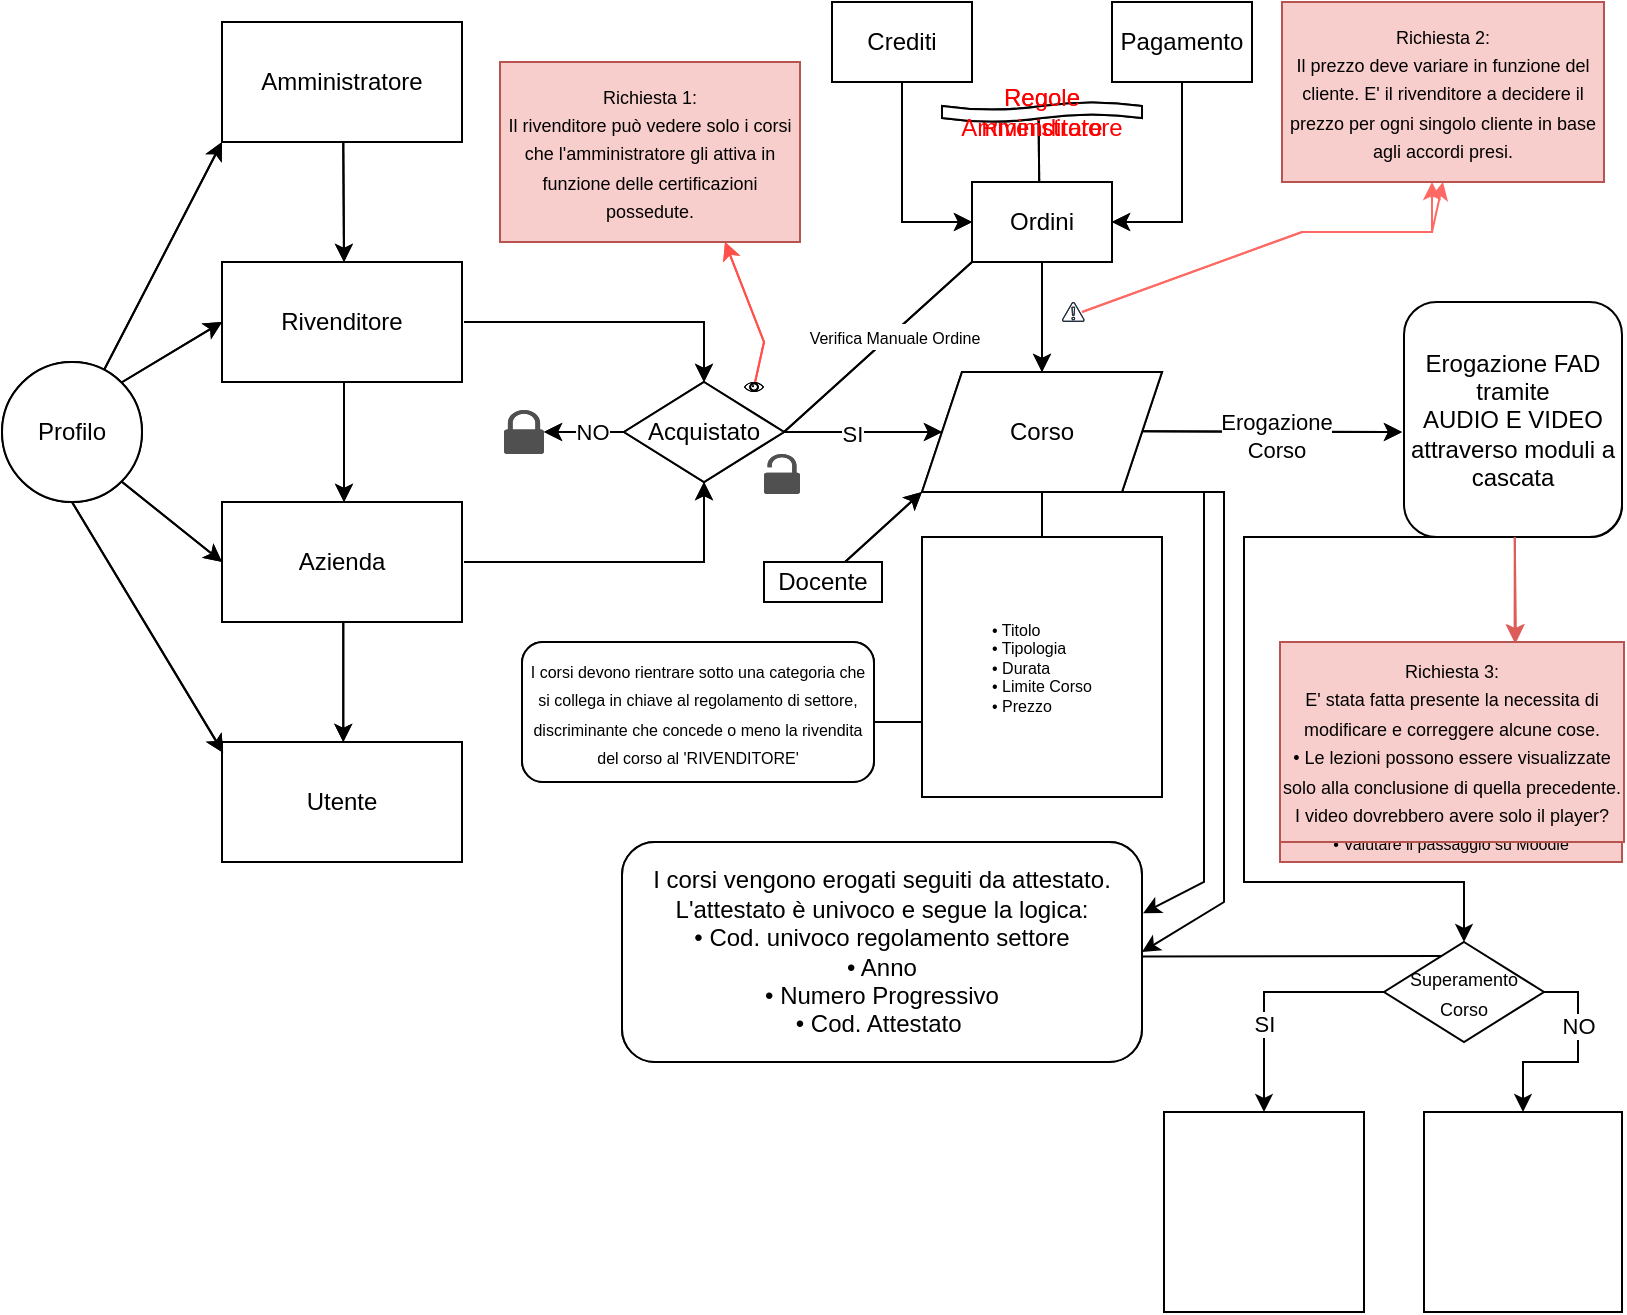 <mxfile version="22.0.8" type="github">
  <diagram name="Pagina-1" id="Ygy5yfQHm3s8WBBkOKHJ">
    <mxGraphModel dx="1434" dy="750" grid="1" gridSize="10" guides="1" tooltips="1" connect="1" arrows="1" fold="1" page="1" pageScale="1" pageWidth="827" pageHeight="1169" math="0" shadow="0">
      <root>
        <mxCell id="0" />
        <mxCell id="1" parent="0" />
        <mxCell id="aYw8s4LGPYsY6GY9-wbT-1" value="Amministratore" style="rounded=0;whiteSpace=wrap;html=1;" parent="1" vertex="1">
          <mxGeometry x="119" y="40" width="120" height="60" as="geometry" />
        </mxCell>
        <mxCell id="aYw8s4LGPYsY6GY9-wbT-2" value="" style="endArrow=classic;html=1;rounded=0;" parent="1" edge="1">
          <mxGeometry width="50" height="50" relative="1" as="geometry">
            <mxPoint x="179.64" y="100" as="sourcePoint" />
            <mxPoint x="180" y="160" as="targetPoint" />
          </mxGeometry>
        </mxCell>
        <mxCell id="sm0uZwe1ntu3Nj2_a3fd-27" style="edgeStyle=none;rounded=0;orthogonalLoop=1;jettySize=auto;html=1;entryX=0.5;entryY=0;entryDx=0;entryDy=0;" parent="1" target="sm0uZwe1ntu3Nj2_a3fd-4" edge="1">
          <mxGeometry relative="1" as="geometry">
            <mxPoint x="380" y="220" as="targetPoint" />
            <mxPoint x="240" y="190.0" as="sourcePoint" />
            <Array as="points">
              <mxPoint x="360" y="190" />
            </Array>
          </mxGeometry>
        </mxCell>
        <mxCell id="aYw8s4LGPYsY6GY9-wbT-3" value="Rivenditore" style="rounded=0;whiteSpace=wrap;html=1;" parent="1" vertex="1">
          <mxGeometry x="119" y="160" width="120" height="60" as="geometry" />
        </mxCell>
        <mxCell id="aYw8s4LGPYsY6GY9-wbT-7" value="" style="endArrow=classic;html=1;rounded=0;exitX=0.5;exitY=1;exitDx=0;exitDy=0;" parent="1" edge="1">
          <mxGeometry width="50" height="50" relative="1" as="geometry">
            <mxPoint x="180" y="220.0" as="sourcePoint" />
            <mxPoint x="180" y="280" as="targetPoint" />
          </mxGeometry>
        </mxCell>
        <mxCell id="aYw8s4LGPYsY6GY9-wbT-8" value="Cliente" style="rounded=0;whiteSpace=wrap;html=1;" parent="1" vertex="1">
          <mxGeometry x="119" y="280" width="120" height="60" as="geometry" />
        </mxCell>
        <mxCell id="sm0uZwe1ntu3Nj2_a3fd-73" style="edgeStyle=none;rounded=0;orthogonalLoop=1;jettySize=auto;html=1;" parent="1" edge="1">
          <mxGeometry relative="1" as="geometry">
            <mxPoint x="709" y="245" as="targetPoint" />
            <mxPoint x="579.0" y="244.66" as="sourcePoint" />
          </mxGeometry>
        </mxCell>
        <mxCell id="sm0uZwe1ntu3Nj2_a3fd-74" value="Erogazione&lt;br&gt;Corso" style="edgeLabel;html=1;align=center;verticalAlign=middle;resizable=0;points=[];" parent="sm0uZwe1ntu3Nj2_a3fd-73" vertex="1" connectable="0">
          <mxGeometry x="0.027" y="-2" relative="1" as="geometry">
            <mxPoint as="offset" />
          </mxGeometry>
        </mxCell>
        <mxCell id="sm0uZwe1ntu3Nj2_a3fd-3" value="Corso" style="shape=parallelogram;perimeter=parallelogramPerimeter;whiteSpace=wrap;html=1;fixedSize=1;" parent="1" vertex="1">
          <mxGeometry x="469" y="215" width="120" height="60" as="geometry" />
        </mxCell>
        <mxCell id="sm0uZwe1ntu3Nj2_a3fd-25" style="edgeStyle=none;rounded=0;orthogonalLoop=1;jettySize=auto;html=1;exitX=1;exitY=0.5;exitDx=0;exitDy=0;entryX=0;entryY=0.5;entryDx=0;entryDy=0;" parent="1" source="sm0uZwe1ntu3Nj2_a3fd-4" target="sm0uZwe1ntu3Nj2_a3fd-3" edge="1">
          <mxGeometry relative="1" as="geometry">
            <mxPoint x="499" y="245" as="targetPoint" />
            <mxPoint x="439" y="245.0" as="sourcePoint" />
          </mxGeometry>
        </mxCell>
        <mxCell id="sm0uZwe1ntu3Nj2_a3fd-30" value="SI" style="edgeLabel;html=1;align=center;verticalAlign=middle;resizable=0;points=[];" parent="sm0uZwe1ntu3Nj2_a3fd-25" vertex="1" connectable="0">
          <mxGeometry x="-0.146" y="-1" relative="1" as="geometry">
            <mxPoint as="offset" />
          </mxGeometry>
        </mxCell>
        <mxCell id="sm0uZwe1ntu3Nj2_a3fd-29" value="" style="edgeStyle=none;rounded=0;orthogonalLoop=1;jettySize=auto;html=1;" parent="1" source="sm0uZwe1ntu3Nj2_a3fd-4" target="sm0uZwe1ntu3Nj2_a3fd-12" edge="1">
          <mxGeometry relative="1" as="geometry" />
        </mxCell>
        <mxCell id="sm0uZwe1ntu3Nj2_a3fd-34" value="NO" style="edgeLabel;html=1;align=center;verticalAlign=middle;resizable=0;points=[];" parent="sm0uZwe1ntu3Nj2_a3fd-29" vertex="1" connectable="0">
          <mxGeometry x="-0.211" relative="1" as="geometry">
            <mxPoint as="offset" />
          </mxGeometry>
        </mxCell>
        <mxCell id="sm0uZwe1ntu3Nj2_a3fd-4" value="Acquistato" style="rhombus;whiteSpace=wrap;html=1;" parent="1" vertex="1">
          <mxGeometry x="320" y="220" width="80" height="50" as="geometry" />
        </mxCell>
        <mxCell id="sm0uZwe1ntu3Nj2_a3fd-12" value="" style="sketch=0;pointerEvents=1;shadow=0;dashed=0;html=1;strokeColor=none;fillColor=#505050;labelPosition=center;verticalLabelPosition=bottom;verticalAlign=top;outlineConnect=0;align=center;shape=mxgraph.office.security.lock_protected;" parent="1" vertex="1">
          <mxGeometry x="260" y="234" width="20" height="22" as="geometry" />
        </mxCell>
        <mxCell id="sm0uZwe1ntu3Nj2_a3fd-13" value="" style="sketch=0;pointerEvents=1;shadow=0;dashed=0;html=1;strokeColor=none;fillColor=#505050;labelPosition=center;verticalLabelPosition=bottom;verticalAlign=top;outlineConnect=0;align=center;shape=mxgraph.office.security.lock_unprotected;" parent="1" vertex="1">
          <mxGeometry x="390" y="256" width="18" height="20" as="geometry" />
        </mxCell>
        <mxCell id="sm0uZwe1ntu3Nj2_a3fd-22" value="&lt;div style=&quot;text-align: left; font-size: 8px;&quot;&gt;&lt;span style=&quot;background-color: initial;&quot;&gt;&lt;font style=&quot;font-size: 8px;&quot;&gt;• Titolo&lt;/font&gt;&lt;/span&gt;&lt;/div&gt;&lt;div style=&quot;text-align: left; font-size: 8px;&quot;&gt;&lt;span style=&quot;background-color: initial;&quot;&gt;&lt;font style=&quot;font-size: 8px;&quot;&gt;• Tipologia *&lt;/font&gt;&lt;/span&gt;&lt;/div&gt;&lt;div style=&quot;text-align: left; font-size: 8px;&quot;&gt;&lt;span style=&quot;background-color: initial;&quot;&gt;&lt;font style=&quot;font-size: 8px;&quot;&gt;• Durata&lt;/font&gt;&lt;/span&gt;&lt;/div&gt;&lt;div style=&quot;text-align: left; font-size: 8px;&quot;&gt;&lt;span style=&quot;background-color: initial;&quot;&gt;&lt;font style=&quot;font-size: 8px;&quot;&gt;• Limite Corso&lt;/font&gt;&lt;/span&gt;&lt;/div&gt;&lt;div style=&quot;text-align: left; font-size: 8px;&quot;&gt;&lt;span style=&quot;background-color: initial;&quot;&gt;&lt;font style=&quot;font-size: 8px;&quot;&gt;• Prezzo&lt;/font&gt;&lt;/span&gt;&lt;/div&gt;" style="rounded=0;whiteSpace=wrap;html=1;labelPosition=center;verticalLabelPosition=middle;align=center;verticalAlign=middle;" parent="1" vertex="1">
          <mxGeometry x="469" y="297.5" width="120" height="130" as="geometry" />
        </mxCell>
        <mxCell id="sm0uZwe1ntu3Nj2_a3fd-28" style="edgeStyle=none;rounded=0;orthogonalLoop=1;jettySize=auto;html=1;entryX=0.5;entryY=1;entryDx=0;entryDy=0;" parent="1" target="sm0uZwe1ntu3Nj2_a3fd-4" edge="1">
          <mxGeometry relative="1" as="geometry">
            <mxPoint x="360" y="350" as="targetPoint" />
            <mxPoint x="240" y="310" as="sourcePoint" />
            <Array as="points">
              <mxPoint x="360" y="310" />
            </Array>
          </mxGeometry>
        </mxCell>
        <mxCell id="sm0uZwe1ntu3Nj2_a3fd-31" value="" style="endArrow=none;html=1;rounded=0;exitX=0.5;exitY=0;exitDx=0;exitDy=0;" parent="1" source="sm0uZwe1ntu3Nj2_a3fd-22" target="sm0uZwe1ntu3Nj2_a3fd-3" edge="1">
          <mxGeometry width="50" height="50" relative="1" as="geometry">
            <mxPoint x="514" y="275" as="sourcePoint" />
            <mxPoint x="564" y="225" as="targetPoint" />
          </mxGeometry>
        </mxCell>
        <mxCell id="sm0uZwe1ntu3Nj2_a3fd-32" value="Utente" style="rounded=0;whiteSpace=wrap;html=1;" parent="1" vertex="1">
          <mxGeometry x="119" y="400" width="120" height="60" as="geometry" />
        </mxCell>
        <mxCell id="sm0uZwe1ntu3Nj2_a3fd-33" value="" style="endArrow=classic;html=1;rounded=0;exitX=0.5;exitY=1;exitDx=0;exitDy=0;" parent="1" edge="1">
          <mxGeometry width="50" height="50" relative="1" as="geometry">
            <mxPoint x="179.64" y="340" as="sourcePoint" />
            <mxPoint x="179.64" y="400" as="targetPoint" />
          </mxGeometry>
        </mxCell>
        <mxCell id="sm0uZwe1ntu3Nj2_a3fd-43" style="edgeStyle=none;rounded=0;orthogonalLoop=1;jettySize=auto;html=1;" parent="1" source="sm0uZwe1ntu3Nj2_a3fd-35" target="sm0uZwe1ntu3Nj2_a3fd-3" edge="1">
          <mxGeometry relative="1" as="geometry" />
        </mxCell>
        <mxCell id="sm0uZwe1ntu3Nj2_a3fd-35" value="Ordini" style="rounded=0;whiteSpace=wrap;html=1;" parent="1" vertex="1">
          <mxGeometry x="494" y="120" width="70" height="40" as="geometry" />
        </mxCell>
        <mxCell id="sm0uZwe1ntu3Nj2_a3fd-42" style="edgeStyle=none;rounded=0;orthogonalLoop=1;jettySize=auto;html=1;entryX=1;entryY=0.5;entryDx=0;entryDy=0;" parent="1" source="sm0uZwe1ntu3Nj2_a3fd-36" target="sm0uZwe1ntu3Nj2_a3fd-35" edge="1">
          <mxGeometry relative="1" as="geometry">
            <mxPoint x="599" y="150" as="targetPoint" />
            <Array as="points">
              <mxPoint x="599" y="140" />
            </Array>
          </mxGeometry>
        </mxCell>
        <mxCell id="sm0uZwe1ntu3Nj2_a3fd-36" value="Pagamento" style="rounded=0;whiteSpace=wrap;html=1;" parent="1" vertex="1">
          <mxGeometry x="564" y="30" width="70" height="40" as="geometry" />
        </mxCell>
        <mxCell id="sm0uZwe1ntu3Nj2_a3fd-41" style="edgeStyle=none;rounded=0;orthogonalLoop=1;jettySize=auto;html=1;entryX=0;entryY=0.5;entryDx=0;entryDy=0;" parent="1" source="sm0uZwe1ntu3Nj2_a3fd-37" target="sm0uZwe1ntu3Nj2_a3fd-35" edge="1">
          <mxGeometry relative="1" as="geometry">
            <mxPoint x="459" y="150" as="targetPoint" />
            <Array as="points">
              <mxPoint x="459" y="140" />
            </Array>
          </mxGeometry>
        </mxCell>
        <mxCell id="sm0uZwe1ntu3Nj2_a3fd-37" value="Crediti" style="rounded=0;whiteSpace=wrap;html=1;" parent="1" vertex="1">
          <mxGeometry x="424" y="30" width="70" height="40" as="geometry" />
        </mxCell>
        <mxCell id="sm0uZwe1ntu3Nj2_a3fd-48" style="edgeStyle=none;rounded=0;orthogonalLoop=1;jettySize=auto;html=1;strokeColor=#FF504A;entryX=0.75;entryY=1;entryDx=0;entryDy=0;" parent="1" source="sm0uZwe1ntu3Nj2_a3fd-44" target="sm0uZwe1ntu3Nj2_a3fd-46" edge="1">
          <mxGeometry relative="1" as="geometry">
            <Array as="points">
              <mxPoint x="390" y="200" />
            </Array>
          </mxGeometry>
        </mxCell>
        <mxCell id="sm0uZwe1ntu3Nj2_a3fd-44" value="" style="shape=mxgraph.signs.healthcare.eye;html=1;pointerEvents=1;fillColor=#000000;strokeColor=none;verticalLabelPosition=bottom;verticalAlign=top;align=center;" parent="1" vertex="1">
          <mxGeometry x="380" y="220" width="10" height="5" as="geometry" />
        </mxCell>
        <mxCell id="sm0uZwe1ntu3Nj2_a3fd-46" value="&lt;font style=&quot;&quot;&gt;&lt;span style=&quot;font-size: 8px;&quot;&gt;Problematica:&lt;/span&gt;&lt;br&gt;&lt;font style=&quot;font-size: 8px;&quot;&gt;Il rivenditore può vedere solo i corsi che l&#39;amministratore gli attiva in funzione delle certificazioni possedute.&lt;br&gt;Inserire un filtro&lt;/font&gt;&lt;br&gt;&lt;/font&gt;" style="rounded=0;whiteSpace=wrap;html=1;labelBackgroundColor=none;fillColor=#f8cecc;strokeColor=#b85450;" parent="1" vertex="1">
          <mxGeometry x="258" y="60" width="150" height="90" as="geometry" />
        </mxCell>
        <mxCell id="sm0uZwe1ntu3Nj2_a3fd-51" value="" style="endArrow=none;html=1;rounded=0;exitX=1;exitY=0.5;exitDx=0;exitDy=0;entryX=0;entryY=1;entryDx=0;entryDy=0;" parent="1" source="sm0uZwe1ntu3Nj2_a3fd-4" target="sm0uZwe1ntu3Nj2_a3fd-35" edge="1">
          <mxGeometry width="50" height="50" relative="1" as="geometry">
            <mxPoint x="439.08" y="244.64" as="sourcePoint" />
            <mxPoint x="489" y="190" as="targetPoint" />
          </mxGeometry>
        </mxCell>
        <mxCell id="sm0uZwe1ntu3Nj2_a3fd-52" value="&lt;font style=&quot;font-size: 8px;&quot;&gt;Verifica Manuale Ordine&lt;/font&gt;" style="edgeLabel;html=1;align=center;verticalAlign=middle;resizable=0;points=[];" parent="sm0uZwe1ntu3Nj2_a3fd-51" vertex="1" connectable="0">
          <mxGeometry x="0.153" y="-1" relative="1" as="geometry">
            <mxPoint as="offset" />
          </mxGeometry>
        </mxCell>
        <mxCell id="sm0uZwe1ntu3Nj2_a3fd-54" style="edgeStyle=none;rounded=0;orthogonalLoop=1;jettySize=auto;html=1;entryX=0;entryY=1;entryDx=0;entryDy=0;" parent="1" source="sm0uZwe1ntu3Nj2_a3fd-53" target="aYw8s4LGPYsY6GY9-wbT-1" edge="1">
          <mxGeometry relative="1" as="geometry" />
        </mxCell>
        <mxCell id="sm0uZwe1ntu3Nj2_a3fd-55" style="edgeStyle=none;rounded=0;orthogonalLoop=1;jettySize=auto;html=1;exitX=1;exitY=0;exitDx=0;exitDy=0;entryX=0;entryY=0.5;entryDx=0;entryDy=0;" parent="1" source="sm0uZwe1ntu3Nj2_a3fd-53" target="aYw8s4LGPYsY6GY9-wbT-3" edge="1">
          <mxGeometry relative="1" as="geometry" />
        </mxCell>
        <mxCell id="sm0uZwe1ntu3Nj2_a3fd-56" style="edgeStyle=none;rounded=0;orthogonalLoop=1;jettySize=auto;html=1;exitX=1;exitY=1;exitDx=0;exitDy=0;entryX=0;entryY=0.5;entryDx=0;entryDy=0;" parent="1" source="sm0uZwe1ntu3Nj2_a3fd-53" target="aYw8s4LGPYsY6GY9-wbT-8" edge="1">
          <mxGeometry relative="1" as="geometry" />
        </mxCell>
        <mxCell id="sm0uZwe1ntu3Nj2_a3fd-53" value="Profilo" style="ellipse;whiteSpace=wrap;html=1;aspect=fixed;" parent="1" vertex="1">
          <mxGeometry x="9" y="210" width="70" height="70" as="geometry" />
        </mxCell>
        <mxCell id="sm0uZwe1ntu3Nj2_a3fd-57" style="edgeStyle=none;rounded=0;orthogonalLoop=1;jettySize=auto;html=1;exitX=0.5;exitY=1;exitDx=0;exitDy=0;entryX=0.005;entryY=0.09;entryDx=0;entryDy=0;entryPerimeter=0;" parent="1" source="sm0uZwe1ntu3Nj2_a3fd-53" target="sm0uZwe1ntu3Nj2_a3fd-32" edge="1">
          <mxGeometry relative="1" as="geometry" />
        </mxCell>
        <mxCell id="sm0uZwe1ntu3Nj2_a3fd-59" style="edgeStyle=none;rounded=0;orthogonalLoop=1;jettySize=auto;html=1;entryX=0;entryY=1;entryDx=0;entryDy=0;" parent="1" source="sm0uZwe1ntu3Nj2_a3fd-58" target="sm0uZwe1ntu3Nj2_a3fd-3" edge="1">
          <mxGeometry relative="1" as="geometry">
            <mxPoint x="479" y="280" as="targetPoint" />
          </mxGeometry>
        </mxCell>
        <mxCell id="sm0uZwe1ntu3Nj2_a3fd-58" value="Docente" style="rounded=0;whiteSpace=wrap;html=1;" parent="1" vertex="1">
          <mxGeometry x="390" y="310" width="59" height="20" as="geometry" />
        </mxCell>
        <mxCell id="sm0uZwe1ntu3Nj2_a3fd-60" style="edgeStyle=none;rounded=0;orthogonalLoop=1;jettySize=auto;html=1;strokeColor=#ff6964;entryX=0.5;entryY=1;entryDx=0;entryDy=0;" parent="1" target="sm0uZwe1ntu3Nj2_a3fd-66" edge="1">
          <mxGeometry relative="1" as="geometry">
            <mxPoint x="549" y="185" as="sourcePoint" />
            <Array as="points">
              <mxPoint x="659" y="145" />
              <mxPoint x="724" y="145" />
            </Array>
            <mxPoint x="754.0" y="115" as="targetPoint" />
          </mxGeometry>
        </mxCell>
        <mxCell id="sm0uZwe1ntu3Nj2_a3fd-62" value="" style="sketch=0;outlineConnect=0;fontColor=#232F3E;gradientColor=none;fillColor=#232F3D;strokeColor=none;dashed=0;verticalLabelPosition=bottom;verticalAlign=top;align=center;html=1;fontSize=12;fontStyle=0;aspect=fixed;pointerEvents=1;shape=mxgraph.aws4.alert;" parent="1" vertex="1">
          <mxGeometry x="539" y="180" width="11.31" height="10" as="geometry" />
        </mxCell>
        <mxCell id="sm0uZwe1ntu3Nj2_a3fd-66" value="&lt;font style=&quot;&quot;&gt;&lt;span style=&quot;font-size: 8px;&quot;&gt;Problematica:&lt;/span&gt;&lt;br&gt;&lt;font style=&quot;font-size: 8px;&quot;&gt;Il prezzo deve variare in funzione del cliente. E&#39; il rivenditore a decidere il prezzo per ogni singolo cliente in base agli accordi presi. Da gestire con le &#39;Regole Rivenditore&#39;.&lt;/font&gt;&lt;br&gt;&lt;/font&gt;" style="rounded=0;whiteSpace=wrap;html=1;labelBackgroundColor=none;fillColor=#f8cecc;strokeColor=#b85450;" parent="1" vertex="1">
          <mxGeometry x="649" y="30" width="150" height="90" as="geometry" />
        </mxCell>
        <mxCell id="sm0uZwe1ntu3Nj2_a3fd-71" value="" style="endArrow=none;html=1;rounded=0;entryX=0.483;entryY=0.775;entryDx=0;entryDy=0;entryPerimeter=0;exitX=0.48;exitY=0.001;exitDx=0;exitDy=0;exitPerimeter=0;" parent="1" source="sm0uZwe1ntu3Nj2_a3fd-35" target="sm0uZwe1ntu3Nj2_a3fd-68" edge="1">
          <mxGeometry width="50" height="50" relative="1" as="geometry">
            <mxPoint x="494" y="170" as="sourcePoint" />
            <mxPoint x="544" y="120" as="targetPoint" />
          </mxGeometry>
        </mxCell>
        <mxCell id="sm0uZwe1ntu3Nj2_a3fd-68" value="&lt;font color=&quot;#ff0000&quot;&gt;Regole Rivenditore&lt;/font&gt;" style="shape=tape;whiteSpace=wrap;html=1;" parent="1" vertex="1">
          <mxGeometry x="479" y="80" width="100" height="10" as="geometry" />
        </mxCell>
        <mxCell id="sm0uZwe1ntu3Nj2_a3fd-72" value="" style="endArrow=classic;html=1;rounded=0;exitX=0.834;exitY=1;exitDx=0;exitDy=0;exitPerimeter=0;entryX=1;entryY=0.5;entryDx=0;entryDy=0;" parent="1" source="sm0uZwe1ntu3Nj2_a3fd-3" target="sm0uZwe1ntu3Nj2_a3fd-78" edge="1">
          <mxGeometry width="50" height="50" relative="1" as="geometry">
            <mxPoint x="599" y="275" as="sourcePoint" />
            <mxPoint x="599" y="450" as="targetPoint" />
            <Array as="points">
              <mxPoint x="620" y="275" />
              <mxPoint x="620" y="480" />
            </Array>
          </mxGeometry>
        </mxCell>
        <mxCell id="sm0uZwe1ntu3Nj2_a3fd-77" value="Erogazione tramite&lt;br&gt;AUDIO E VIDEO&lt;br&gt;attraverso moduli a cascata" style="rounded=1;whiteSpace=wrap;html=1;" parent="1" vertex="1">
          <mxGeometry x="712" y="192.5" width="107" height="105" as="geometry" />
        </mxCell>
        <mxCell id="sm0uZwe1ntu3Nj2_a3fd-78" value="&lt;div style=&quot;&quot;&gt;&lt;span style=&quot;background-color: initial;&quot;&gt;I corsi vengono erogati seguiti da attestato. L&#39;attestato è univoco e segue la logica:&lt;/span&gt;&lt;/div&gt;&lt;div style=&quot;&quot;&gt;&lt;span style=&quot;background-color: initial;&quot;&gt;• Cod. univoco regolamento settore&lt;/span&gt;&lt;/div&gt;&lt;div style=&quot;&quot;&gt;&lt;span style=&quot;background-color: initial;&quot;&gt;• Anno&lt;/span&gt;&lt;/div&gt;&lt;div style=&quot;&quot;&gt;&lt;span style=&quot;background-color: initial;&quot;&gt;• Numero Progressivo&lt;/span&gt;&lt;/div&gt;&lt;div style=&quot;&quot;&gt;&lt;span style=&quot;background-color: initial;&quot;&gt;• Cod. Attestato&amp;nbsp;&lt;/span&gt;&lt;/div&gt;" style="rounded=1;whiteSpace=wrap;html=1;verticalAlign=middle;align=center;" parent="1" vertex="1">
          <mxGeometry x="319" y="450" width="260" height="110" as="geometry" />
        </mxCell>
        <mxCell id="sm0uZwe1ntu3Nj2_a3fd-81" value="&lt;font style=&quot;font-size: 8px;&quot;&gt;I corsi devono rientrare sotto una categoria che si collega in chiave al regolamento di settore, discriminante che concede o meno la rivendita del corso al &#39;RIVENDITORE&#39;&lt;/font&gt;" style="rounded=1;whiteSpace=wrap;html=1;" parent="1" vertex="1">
          <mxGeometry x="269" y="350" width="176" height="70" as="geometry" />
        </mxCell>
        <mxCell id="sm0uZwe1ntu3Nj2_a3fd-82" value="" style="endArrow=none;html=1;rounded=0;entryX=-0.002;entryY=0.558;entryDx=0;entryDy=0;entryPerimeter=0;exitX=1.001;exitY=0.287;exitDx=0;exitDy=0;exitPerimeter=0;" parent="1" edge="1">
          <mxGeometry width="50" height="50" relative="1" as="geometry">
            <mxPoint x="445.416" y="390.05" as="sourcePoint" />
            <mxPoint x="469" y="390" as="targetPoint" />
          </mxGeometry>
        </mxCell>
        <mxCell id="sm0uZwe1ntu3Nj2_a3fd-83" value="&lt;font style=&quot;font-size: 8px;&quot;&gt;&lt;span style=&quot;font-size: 8px;&quot;&gt;Problematica:&lt;/span&gt;&lt;br&gt;&lt;span style=&quot;&quot;&gt;E&#39; stata fatta presente la necessita di modificare e correggere alcune cose.&lt;br&gt;&lt;/span&gt;• Blocco video lezione con timer in bg (problematica principale)&lt;br&gt;• Possibilità di suddivisione in moduli il corso&lt;br&gt;• Valutare il passaggio su Moodle&lt;br&gt;&lt;/font&gt;" style="rounded=0;whiteSpace=wrap;html=1;labelBackgroundColor=none;fillColor=#f8cecc;strokeColor=#b85450;verticalAlign=top;" parent="1" vertex="1">
          <mxGeometry x="648" y="350" width="171" height="110" as="geometry" />
        </mxCell>
        <mxCell id="sm0uZwe1ntu3Nj2_a3fd-84" value="" style="endArrow=classic;html=1;rounded=0;entryX=0.686;entryY=0.002;entryDx=0;entryDy=0;entryPerimeter=0;fillColor=#f8cecc;strokeColor=#de5d58;" parent="1" target="sm0uZwe1ntu3Nj2_a3fd-83" edge="1">
          <mxGeometry width="50" height="50" relative="1" as="geometry">
            <mxPoint x="765.38" y="297.5" as="sourcePoint" />
            <mxPoint x="765.38" y="327.5" as="targetPoint" />
          </mxGeometry>
        </mxCell>
        <mxCell id="SKsK9MeOl1ApC1td5rHp-1" value="Amministratore" style="rounded=0;whiteSpace=wrap;html=1;" parent="1" vertex="1">
          <mxGeometry x="119" y="40" width="120" height="60" as="geometry" />
        </mxCell>
        <mxCell id="SKsK9MeOl1ApC1td5rHp-2" value="" style="endArrow=classic;html=1;rounded=0;" parent="1" edge="1">
          <mxGeometry width="50" height="50" relative="1" as="geometry">
            <mxPoint x="179.64" y="100" as="sourcePoint" />
            <mxPoint x="180" y="160" as="targetPoint" />
          </mxGeometry>
        </mxCell>
        <mxCell id="SKsK9MeOl1ApC1td5rHp-3" style="edgeStyle=none;rounded=0;orthogonalLoop=1;jettySize=auto;html=1;entryX=0.5;entryY=0;entryDx=0;entryDy=0;" parent="1" target="SKsK9MeOl1ApC1td5rHp-14" edge="1">
          <mxGeometry relative="1" as="geometry">
            <mxPoint x="380" y="220" as="targetPoint" />
            <mxPoint x="240" y="190.0" as="sourcePoint" />
            <Array as="points">
              <mxPoint x="360" y="190" />
            </Array>
          </mxGeometry>
        </mxCell>
        <mxCell id="SKsK9MeOl1ApC1td5rHp-4" value="Rivenditore" style="rounded=0;whiteSpace=wrap;html=1;" parent="1" vertex="1">
          <mxGeometry x="119" y="160" width="120" height="60" as="geometry" />
        </mxCell>
        <mxCell id="SKsK9MeOl1ApC1td5rHp-5" value="" style="endArrow=classic;html=1;rounded=0;exitX=0.5;exitY=1;exitDx=0;exitDy=0;" parent="1" edge="1">
          <mxGeometry width="50" height="50" relative="1" as="geometry">
            <mxPoint x="180" y="220.0" as="sourcePoint" />
            <mxPoint x="180" y="280" as="targetPoint" />
          </mxGeometry>
        </mxCell>
        <mxCell id="SKsK9MeOl1ApC1td5rHp-6" value="Azienda" style="rounded=0;whiteSpace=wrap;html=1;" parent="1" vertex="1">
          <mxGeometry x="119" y="280" width="120" height="60" as="geometry" />
        </mxCell>
        <mxCell id="SKsK9MeOl1ApC1td5rHp-7" style="edgeStyle=none;rounded=0;orthogonalLoop=1;jettySize=auto;html=1;" parent="1" edge="1">
          <mxGeometry relative="1" as="geometry">
            <mxPoint x="709" y="245" as="targetPoint" />
            <mxPoint x="579.0" y="244.66" as="sourcePoint" />
          </mxGeometry>
        </mxCell>
        <mxCell id="SKsK9MeOl1ApC1td5rHp-8" value="Erogazione&lt;br&gt;Corso" style="edgeLabel;html=1;align=center;verticalAlign=middle;resizable=0;points=[];" parent="SKsK9MeOl1ApC1td5rHp-7" vertex="1" connectable="0">
          <mxGeometry x="0.027" y="-2" relative="1" as="geometry">
            <mxPoint as="offset" />
          </mxGeometry>
        </mxCell>
        <mxCell id="SKsK9MeOl1ApC1td5rHp-9" value="Corso" style="shape=parallelogram;perimeter=parallelogramPerimeter;whiteSpace=wrap;html=1;fixedSize=1;" parent="1" vertex="1">
          <mxGeometry x="469" y="215" width="120" height="60" as="geometry" />
        </mxCell>
        <mxCell id="SKsK9MeOl1ApC1td5rHp-10" style="edgeStyle=none;rounded=0;orthogonalLoop=1;jettySize=auto;html=1;exitX=1;exitY=0.5;exitDx=0;exitDy=0;entryX=0;entryY=0.5;entryDx=0;entryDy=0;" parent="1" source="SKsK9MeOl1ApC1td5rHp-14" target="SKsK9MeOl1ApC1td5rHp-9" edge="1">
          <mxGeometry relative="1" as="geometry">
            <mxPoint x="499" y="245" as="targetPoint" />
            <mxPoint x="439" y="245.0" as="sourcePoint" />
          </mxGeometry>
        </mxCell>
        <mxCell id="SKsK9MeOl1ApC1td5rHp-11" value="SI" style="edgeLabel;html=1;align=center;verticalAlign=middle;resizable=0;points=[];" parent="SKsK9MeOl1ApC1td5rHp-10" vertex="1" connectable="0">
          <mxGeometry x="-0.146" y="-1" relative="1" as="geometry">
            <mxPoint as="offset" />
          </mxGeometry>
        </mxCell>
        <mxCell id="SKsK9MeOl1ApC1td5rHp-12" value="" style="edgeStyle=none;rounded=0;orthogonalLoop=1;jettySize=auto;html=1;" parent="1" source="SKsK9MeOl1ApC1td5rHp-14" target="SKsK9MeOl1ApC1td5rHp-15" edge="1">
          <mxGeometry relative="1" as="geometry" />
        </mxCell>
        <mxCell id="SKsK9MeOl1ApC1td5rHp-13" value="NO" style="edgeLabel;html=1;align=center;verticalAlign=middle;resizable=0;points=[];" parent="SKsK9MeOl1ApC1td5rHp-12" vertex="1" connectable="0">
          <mxGeometry x="-0.211" relative="1" as="geometry">
            <mxPoint as="offset" />
          </mxGeometry>
        </mxCell>
        <mxCell id="SKsK9MeOl1ApC1td5rHp-14" value="Acquistato" style="rhombus;whiteSpace=wrap;html=1;" parent="1" vertex="1">
          <mxGeometry x="320" y="220" width="80" height="50" as="geometry" />
        </mxCell>
        <mxCell id="SKsK9MeOl1ApC1td5rHp-15" value="" style="sketch=0;pointerEvents=1;shadow=0;dashed=0;html=1;strokeColor=none;fillColor=#505050;labelPosition=center;verticalLabelPosition=bottom;verticalAlign=top;outlineConnect=0;align=center;shape=mxgraph.office.security.lock_protected;" parent="1" vertex="1">
          <mxGeometry x="260" y="234" width="20" height="22" as="geometry" />
        </mxCell>
        <mxCell id="SKsK9MeOl1ApC1td5rHp-16" value="" style="sketch=0;pointerEvents=1;shadow=0;dashed=0;html=1;strokeColor=none;fillColor=#505050;labelPosition=center;verticalLabelPosition=bottom;verticalAlign=top;outlineConnect=0;align=center;shape=mxgraph.office.security.lock_unprotected;" parent="1" vertex="1">
          <mxGeometry x="390" y="256" width="18" height="20" as="geometry" />
        </mxCell>
        <mxCell id="SKsK9MeOl1ApC1td5rHp-17" value="&lt;div style=&quot;text-align: left; font-size: 8px;&quot;&gt;&lt;span style=&quot;background-color: initial;&quot;&gt;&lt;font style=&quot;font-size: 8px;&quot;&gt;• Titolo&lt;/font&gt;&lt;/span&gt;&lt;/div&gt;&lt;div style=&quot;text-align: left; font-size: 8px;&quot;&gt;&lt;span style=&quot;background-color: initial;&quot;&gt;&lt;font style=&quot;font-size: 8px;&quot;&gt;• Tipologia&lt;/font&gt;&lt;/span&gt;&lt;/div&gt;&lt;div style=&quot;text-align: left; font-size: 8px;&quot;&gt;&lt;span style=&quot;background-color: initial;&quot;&gt;&lt;font style=&quot;font-size: 8px;&quot;&gt;• Durata&lt;/font&gt;&lt;/span&gt;&lt;/div&gt;&lt;div style=&quot;text-align: left; font-size: 8px;&quot;&gt;&lt;span style=&quot;background-color: initial;&quot;&gt;&lt;font style=&quot;font-size: 8px;&quot;&gt;• Limite Corso&lt;/font&gt;&lt;/span&gt;&lt;/div&gt;&lt;div style=&quot;text-align: left; font-size: 8px;&quot;&gt;&lt;span style=&quot;background-color: initial;&quot;&gt;&lt;font style=&quot;font-size: 8px;&quot;&gt;• Prezzo&lt;/font&gt;&lt;/span&gt;&lt;/div&gt;" style="rounded=0;whiteSpace=wrap;html=1;labelPosition=center;verticalLabelPosition=middle;align=center;verticalAlign=middle;" parent="1" vertex="1">
          <mxGeometry x="469" y="297.5" width="120" height="130" as="geometry" />
        </mxCell>
        <mxCell id="SKsK9MeOl1ApC1td5rHp-18" style="edgeStyle=none;rounded=0;orthogonalLoop=1;jettySize=auto;html=1;entryX=0.5;entryY=1;entryDx=0;entryDy=0;" parent="1" target="SKsK9MeOl1ApC1td5rHp-14" edge="1">
          <mxGeometry relative="1" as="geometry">
            <mxPoint x="360" y="350" as="targetPoint" />
            <mxPoint x="240" y="310" as="sourcePoint" />
            <Array as="points">
              <mxPoint x="360" y="310" />
            </Array>
          </mxGeometry>
        </mxCell>
        <mxCell id="SKsK9MeOl1ApC1td5rHp-19" value="" style="endArrow=none;html=1;rounded=0;exitX=0.5;exitY=0;exitDx=0;exitDy=0;" parent="1" source="SKsK9MeOl1ApC1td5rHp-17" target="SKsK9MeOl1ApC1td5rHp-9" edge="1">
          <mxGeometry width="50" height="50" relative="1" as="geometry">
            <mxPoint x="514" y="275" as="sourcePoint" />
            <mxPoint x="564" y="225" as="targetPoint" />
          </mxGeometry>
        </mxCell>
        <mxCell id="SKsK9MeOl1ApC1td5rHp-20" value="Utente" style="rounded=0;whiteSpace=wrap;html=1;" parent="1" vertex="1">
          <mxGeometry x="119" y="400" width="120" height="60" as="geometry" />
        </mxCell>
        <mxCell id="SKsK9MeOl1ApC1td5rHp-21" value="" style="endArrow=classic;html=1;rounded=0;exitX=0.5;exitY=1;exitDx=0;exitDy=0;" parent="1" edge="1">
          <mxGeometry width="50" height="50" relative="1" as="geometry">
            <mxPoint x="179.64" y="340" as="sourcePoint" />
            <mxPoint x="179.64" y="400" as="targetPoint" />
          </mxGeometry>
        </mxCell>
        <mxCell id="SKsK9MeOl1ApC1td5rHp-22" style="edgeStyle=none;rounded=0;orthogonalLoop=1;jettySize=auto;html=1;" parent="1" source="SKsK9MeOl1ApC1td5rHp-23" target="SKsK9MeOl1ApC1td5rHp-9" edge="1">
          <mxGeometry relative="1" as="geometry" />
        </mxCell>
        <mxCell id="SKsK9MeOl1ApC1td5rHp-23" value="Ordini" style="rounded=0;whiteSpace=wrap;html=1;" parent="1" vertex="1">
          <mxGeometry x="494" y="120" width="70" height="40" as="geometry" />
        </mxCell>
        <mxCell id="SKsK9MeOl1ApC1td5rHp-24" style="edgeStyle=none;rounded=0;orthogonalLoop=1;jettySize=auto;html=1;entryX=1;entryY=0.5;entryDx=0;entryDy=0;" parent="1" source="SKsK9MeOl1ApC1td5rHp-25" target="SKsK9MeOl1ApC1td5rHp-23" edge="1">
          <mxGeometry relative="1" as="geometry">
            <mxPoint x="599" y="150" as="targetPoint" />
            <Array as="points">
              <mxPoint x="599" y="140" />
            </Array>
          </mxGeometry>
        </mxCell>
        <mxCell id="SKsK9MeOl1ApC1td5rHp-25" value="Pagamento" style="rounded=0;whiteSpace=wrap;html=1;" parent="1" vertex="1">
          <mxGeometry x="564" y="30" width="70" height="40" as="geometry" />
        </mxCell>
        <mxCell id="SKsK9MeOl1ApC1td5rHp-26" style="edgeStyle=none;rounded=0;orthogonalLoop=1;jettySize=auto;html=1;entryX=0;entryY=0.5;entryDx=0;entryDy=0;" parent="1" source="SKsK9MeOl1ApC1td5rHp-27" target="SKsK9MeOl1ApC1td5rHp-23" edge="1">
          <mxGeometry relative="1" as="geometry">
            <mxPoint x="459" y="150" as="targetPoint" />
            <Array as="points">
              <mxPoint x="459" y="140" />
            </Array>
          </mxGeometry>
        </mxCell>
        <mxCell id="SKsK9MeOl1ApC1td5rHp-27" value="Crediti" style="rounded=0;whiteSpace=wrap;html=1;" parent="1" vertex="1">
          <mxGeometry x="424" y="30" width="70" height="40" as="geometry" />
        </mxCell>
        <mxCell id="SKsK9MeOl1ApC1td5rHp-28" style="edgeStyle=none;rounded=0;orthogonalLoop=1;jettySize=auto;html=1;strokeColor=#FF504A;entryX=0.75;entryY=1;entryDx=0;entryDy=0;" parent="1" source="SKsK9MeOl1ApC1td5rHp-29" target="SKsK9MeOl1ApC1td5rHp-30" edge="1">
          <mxGeometry relative="1" as="geometry">
            <Array as="points">
              <mxPoint x="390" y="200" />
            </Array>
          </mxGeometry>
        </mxCell>
        <mxCell id="SKsK9MeOl1ApC1td5rHp-29" value="" style="shape=mxgraph.signs.healthcare.eye;html=1;pointerEvents=1;fillColor=#000000;strokeColor=none;verticalLabelPosition=bottom;verticalAlign=top;align=center;" parent="1" vertex="1">
          <mxGeometry x="380" y="220" width="10" height="5" as="geometry" />
        </mxCell>
        <mxCell id="SKsK9MeOl1ApC1td5rHp-30" value="&lt;font style=&quot;font-size: 9px;&quot;&gt;&lt;span style=&quot;&quot;&gt;Richiesta 1:&lt;/span&gt;&lt;br&gt;&lt;font style=&quot;font-size: 9px;&quot;&gt;Il rivenditore può vedere solo i corsi che l&#39;amministratore gli attiva in funzione delle certificazioni possedute.&lt;/font&gt;&lt;br&gt;&lt;/font&gt;" style="rounded=0;whiteSpace=wrap;html=1;labelBackgroundColor=none;fillColor=#f8cecc;strokeColor=#b85450;" parent="1" vertex="1">
          <mxGeometry x="258" y="60" width="150" height="90" as="geometry" />
        </mxCell>
        <mxCell id="SKsK9MeOl1ApC1td5rHp-31" value="" style="endArrow=none;html=1;rounded=0;exitX=1;exitY=0.5;exitDx=0;exitDy=0;entryX=0;entryY=1;entryDx=0;entryDy=0;" parent="1" source="SKsK9MeOl1ApC1td5rHp-14" target="SKsK9MeOl1ApC1td5rHp-23" edge="1">
          <mxGeometry width="50" height="50" relative="1" as="geometry">
            <mxPoint x="439.08" y="244.64" as="sourcePoint" />
            <mxPoint x="489" y="190" as="targetPoint" />
          </mxGeometry>
        </mxCell>
        <mxCell id="SKsK9MeOl1ApC1td5rHp-32" value="&lt;font style=&quot;font-size: 8px;&quot;&gt;Verifica Manuale Ordine&lt;/font&gt;" style="edgeLabel;html=1;align=center;verticalAlign=middle;resizable=0;points=[];" parent="SKsK9MeOl1ApC1td5rHp-31" vertex="1" connectable="0">
          <mxGeometry x="0.153" y="-1" relative="1" as="geometry">
            <mxPoint as="offset" />
          </mxGeometry>
        </mxCell>
        <mxCell id="SKsK9MeOl1ApC1td5rHp-33" style="edgeStyle=none;rounded=0;orthogonalLoop=1;jettySize=auto;html=1;entryX=0;entryY=1;entryDx=0;entryDy=0;" parent="1" source="SKsK9MeOl1ApC1td5rHp-36" target="SKsK9MeOl1ApC1td5rHp-1" edge="1">
          <mxGeometry relative="1" as="geometry" />
        </mxCell>
        <mxCell id="SKsK9MeOl1ApC1td5rHp-34" style="edgeStyle=none;rounded=0;orthogonalLoop=1;jettySize=auto;html=1;exitX=1;exitY=0;exitDx=0;exitDy=0;entryX=0;entryY=0.5;entryDx=0;entryDy=0;" parent="1" source="SKsK9MeOl1ApC1td5rHp-36" target="SKsK9MeOl1ApC1td5rHp-4" edge="1">
          <mxGeometry relative="1" as="geometry" />
        </mxCell>
        <mxCell id="SKsK9MeOl1ApC1td5rHp-35" style="edgeStyle=none;rounded=0;orthogonalLoop=1;jettySize=auto;html=1;exitX=1;exitY=1;exitDx=0;exitDy=0;entryX=0;entryY=0.5;entryDx=0;entryDy=0;" parent="1" source="SKsK9MeOl1ApC1td5rHp-36" target="SKsK9MeOl1ApC1td5rHp-6" edge="1">
          <mxGeometry relative="1" as="geometry" />
        </mxCell>
        <mxCell id="SKsK9MeOl1ApC1td5rHp-36" value="Profilo" style="ellipse;whiteSpace=wrap;html=1;aspect=fixed;" parent="1" vertex="1">
          <mxGeometry x="9" y="210" width="70" height="70" as="geometry" />
        </mxCell>
        <mxCell id="SKsK9MeOl1ApC1td5rHp-37" style="edgeStyle=none;rounded=0;orthogonalLoop=1;jettySize=auto;html=1;exitX=0.5;exitY=1;exitDx=0;exitDy=0;entryX=0.005;entryY=0.09;entryDx=0;entryDy=0;entryPerimeter=0;" parent="1" source="SKsK9MeOl1ApC1td5rHp-36" target="SKsK9MeOl1ApC1td5rHp-20" edge="1">
          <mxGeometry relative="1" as="geometry" />
        </mxCell>
        <mxCell id="SKsK9MeOl1ApC1td5rHp-38" style="edgeStyle=none;rounded=0;orthogonalLoop=1;jettySize=auto;html=1;entryX=0;entryY=1;entryDx=0;entryDy=0;" parent="1" source="SKsK9MeOl1ApC1td5rHp-39" target="SKsK9MeOl1ApC1td5rHp-9" edge="1">
          <mxGeometry relative="1" as="geometry">
            <mxPoint x="479" y="280" as="targetPoint" />
          </mxGeometry>
        </mxCell>
        <mxCell id="SKsK9MeOl1ApC1td5rHp-39" value="Docente" style="rounded=0;whiteSpace=wrap;html=1;" parent="1" vertex="1">
          <mxGeometry x="390" y="310" width="59" height="20" as="geometry" />
        </mxCell>
        <mxCell id="SKsK9MeOl1ApC1td5rHp-40" style="edgeStyle=none;rounded=0;orthogonalLoop=1;jettySize=auto;html=1;strokeColor=#ff6964;entryX=0.5;entryY=1;entryDx=0;entryDy=0;" parent="1" target="SKsK9MeOl1ApC1td5rHp-42" edge="1">
          <mxGeometry relative="1" as="geometry">
            <mxPoint x="549" y="185" as="sourcePoint" />
            <Array as="points">
              <mxPoint x="659" y="145" />
              <mxPoint x="724" y="145" />
            </Array>
            <mxPoint x="754.0" y="115" as="targetPoint" />
          </mxGeometry>
        </mxCell>
        <mxCell id="SKsK9MeOl1ApC1td5rHp-41" value="" style="sketch=0;outlineConnect=0;fontColor=#232F3E;gradientColor=none;fillColor=#232F3D;strokeColor=none;dashed=0;verticalLabelPosition=bottom;verticalAlign=top;align=center;html=1;fontSize=12;fontStyle=0;aspect=fixed;pointerEvents=1;shape=mxgraph.aws4.alert;" parent="1" vertex="1">
          <mxGeometry x="539" y="180" width="11.31" height="10" as="geometry" />
        </mxCell>
        <mxCell id="SKsK9MeOl1ApC1td5rHp-42" value="&lt;font style=&quot;font-size: 9px;&quot;&gt;&lt;span style=&quot;&quot;&gt;Richiesta 2:&lt;/span&gt;&lt;br&gt;&lt;font style=&quot;font-size: 9px;&quot;&gt;Il prezzo deve variare in funzione del cliente. E&#39; il rivenditore a decidere il prezzo per ogni singolo cliente in base agli accordi presi.&lt;/font&gt;&lt;br&gt;&lt;/font&gt;" style="rounded=0;whiteSpace=wrap;html=1;labelBackgroundColor=none;fillColor=#f8cecc;strokeColor=#b85450;" parent="1" vertex="1">
          <mxGeometry x="649" y="30" width="161" height="90" as="geometry" />
        </mxCell>
        <mxCell id="SKsK9MeOl1ApC1td5rHp-43" value="" style="endArrow=none;html=1;rounded=0;entryX=0.483;entryY=0.775;entryDx=0;entryDy=0;entryPerimeter=0;exitX=0.48;exitY=0.001;exitDx=0;exitDy=0;exitPerimeter=0;" parent="1" source="SKsK9MeOl1ApC1td5rHp-23" target="SKsK9MeOl1ApC1td5rHp-44" edge="1">
          <mxGeometry width="50" height="50" relative="1" as="geometry">
            <mxPoint x="494" y="170" as="sourcePoint" />
            <mxPoint x="544" y="120" as="targetPoint" />
          </mxGeometry>
        </mxCell>
        <mxCell id="SKsK9MeOl1ApC1td5rHp-44" value="&lt;font color=&quot;#ff0000&quot;&gt;Regole Amministratore&lt;/font&gt;" style="shape=tape;whiteSpace=wrap;html=1;" parent="1" vertex="1">
          <mxGeometry x="479" y="80" width="100" height="10" as="geometry" />
        </mxCell>
        <mxCell id="SKsK9MeOl1ApC1td5rHp-45" value="" style="endArrow=classic;html=1;rounded=0;exitX=0.834;exitY=1;exitDx=0;exitDy=0;exitPerimeter=0;entryX=1.002;entryY=0.324;entryDx=0;entryDy=0;entryPerimeter=0;" parent="1" source="SKsK9MeOl1ApC1td5rHp-9" target="SKsK9MeOl1ApC1td5rHp-48" edge="1">
          <mxGeometry width="50" height="50" relative="1" as="geometry">
            <mxPoint x="599" y="275" as="sourcePoint" />
            <mxPoint x="599" y="450" as="targetPoint" />
            <Array as="points">
              <mxPoint x="610" y="275" />
              <mxPoint x="610" y="470" />
            </Array>
          </mxGeometry>
        </mxCell>
        <mxCell id="SKsK9MeOl1ApC1td5rHp-46" style="edgeStyle=orthogonalEdgeStyle;rounded=0;orthogonalLoop=1;jettySize=auto;html=1;exitX=0.126;exitY=1.001;exitDx=0;exitDy=0;exitPerimeter=0;entryX=0.5;entryY=0;entryDx=0;entryDy=0;" parent="1" target="SKsK9MeOl1ApC1td5rHp-57" edge="1">
          <mxGeometry relative="1" as="geometry">
            <mxPoint x="780" y="480" as="targetPoint" />
            <mxPoint x="729.522" y="297.505" as="sourcePoint" />
            <Array as="points">
              <mxPoint x="630" y="298" />
              <mxPoint x="630" y="470" />
              <mxPoint x="740" y="470" />
            </Array>
          </mxGeometry>
        </mxCell>
        <mxCell id="SKsK9MeOl1ApC1td5rHp-47" value="Erogazione FAD tramite&lt;br&gt;AUDIO E VIDEO&lt;br&gt;attraverso moduli a cascata" style="rounded=1;whiteSpace=wrap;html=1;" parent="1" vertex="1">
          <mxGeometry x="710" y="180" width="109" height="117.5" as="geometry" />
        </mxCell>
        <mxCell id="SKsK9MeOl1ApC1td5rHp-48" value="&lt;div style=&quot;&quot;&gt;&lt;span style=&quot;background-color: initial;&quot;&gt;I corsi vengono erogati seguiti da attestato. L&#39;attestato è univoco e segue la logica:&lt;/span&gt;&lt;/div&gt;&lt;div style=&quot;&quot;&gt;&lt;span style=&quot;background-color: initial;&quot;&gt;• Cod. univoco regolamento settore&lt;/span&gt;&lt;/div&gt;&lt;div style=&quot;&quot;&gt;&lt;span style=&quot;background-color: initial;&quot;&gt;• Anno&lt;/span&gt;&lt;/div&gt;&lt;div style=&quot;&quot;&gt;&lt;span style=&quot;background-color: initial;&quot;&gt;• Numero Progressivo&lt;/span&gt;&lt;/div&gt;&lt;div style=&quot;&quot;&gt;&lt;span style=&quot;background-color: initial;&quot;&gt;• Cod. Attestato&amp;nbsp;&lt;/span&gt;&lt;/div&gt;" style="rounded=1;whiteSpace=wrap;html=1;verticalAlign=middle;align=center;" parent="1" vertex="1">
          <mxGeometry x="319" y="450" width="260" height="110" as="geometry" />
        </mxCell>
        <mxCell id="SKsK9MeOl1ApC1td5rHp-49" value="&lt;font style=&quot;font-size: 8px;&quot;&gt;I corsi devono rientrare sotto una categoria che si collega in chiave al regolamento di settore, discriminante che concede o meno la rivendita del corso al &#39;RIVENDITORE&#39;&lt;/font&gt;" style="rounded=1;whiteSpace=wrap;html=1;" parent="1" vertex="1">
          <mxGeometry x="269" y="350" width="176" height="70" as="geometry" />
        </mxCell>
        <mxCell id="SKsK9MeOl1ApC1td5rHp-50" value="" style="endArrow=none;html=1;rounded=0;entryX=-0.002;entryY=0.558;entryDx=0;entryDy=0;entryPerimeter=0;exitX=1.001;exitY=0.287;exitDx=0;exitDy=0;exitPerimeter=0;" parent="1" edge="1">
          <mxGeometry width="50" height="50" relative="1" as="geometry">
            <mxPoint x="445.416" y="390.05" as="sourcePoint" />
            <mxPoint x="469" y="390" as="targetPoint" />
          </mxGeometry>
        </mxCell>
        <mxCell id="SKsK9MeOl1ApC1td5rHp-51" value="&lt;font style=&quot;font-size: 9px;&quot;&gt;&lt;span style=&quot;&quot;&gt;Richiesta 3:&lt;/span&gt;&lt;br&gt;&lt;span style=&quot;&quot;&gt;E&#39; stata fatta presente la necessita di modificare e correggere alcune cose.&lt;br&gt;&lt;/span&gt;• Le lezioni possono essere visualizzate solo alla conclusione di quella precedente. I video dovrebbero avere solo il player?&lt;br&gt;&lt;/font&gt;" style="rounded=0;whiteSpace=wrap;html=1;labelBackgroundColor=none;fillColor=#f8cecc;strokeColor=#b85450;verticalAlign=top;" parent="1" vertex="1">
          <mxGeometry x="648" y="350" width="172" height="100" as="geometry" />
        </mxCell>
        <mxCell id="SKsK9MeOl1ApC1td5rHp-52" value="" style="endArrow=classic;html=1;rounded=0;entryX=0.686;entryY=0.002;entryDx=0;entryDy=0;entryPerimeter=0;fillColor=#f8cecc;strokeColor=#de5d58;" parent="1" target="SKsK9MeOl1ApC1td5rHp-51" edge="1">
          <mxGeometry width="50" height="50" relative="1" as="geometry">
            <mxPoint x="765.38" y="297.5" as="sourcePoint" />
            <mxPoint x="765.38" y="327.5" as="targetPoint" />
          </mxGeometry>
        </mxCell>
        <mxCell id="SKsK9MeOl1ApC1td5rHp-53" style="edgeStyle=orthogonalEdgeStyle;rounded=0;orthogonalLoop=1;jettySize=auto;html=1;entryX=0.5;entryY=0;entryDx=0;entryDy=0;" parent="1" target="SKsK9MeOl1ApC1td5rHp-59" edge="1">
          <mxGeometry relative="1" as="geometry">
            <mxPoint x="770" y="560" as="targetPoint" />
            <mxPoint x="777.254" y="525.004" as="sourcePoint" />
            <Array as="points">
              <mxPoint x="797" y="525" />
              <mxPoint x="797" y="560" />
              <mxPoint x="770" y="560" />
            </Array>
          </mxGeometry>
        </mxCell>
        <mxCell id="SKsK9MeOl1ApC1td5rHp-54" value="NO" style="edgeLabel;html=1;align=center;verticalAlign=middle;resizable=0;points=[];" parent="SKsK9MeOl1ApC1td5rHp-53" vertex="1" connectable="0">
          <mxGeometry x="0.094" relative="1" as="geometry">
            <mxPoint x="4" y="-18" as="offset" />
          </mxGeometry>
        </mxCell>
        <mxCell id="SKsK9MeOl1ApC1td5rHp-55" style="edgeStyle=orthogonalEdgeStyle;rounded=0;orthogonalLoop=1;jettySize=auto;html=1;exitX=0;exitY=0.5;exitDx=0;exitDy=0;entryX=0.5;entryY=0;entryDx=0;entryDy=0;" parent="1" source="SKsK9MeOl1ApC1td5rHp-57" target="SKsK9MeOl1ApC1td5rHp-60" edge="1">
          <mxGeometry relative="1" as="geometry">
            <mxPoint x="650" y="580" as="targetPoint" />
          </mxGeometry>
        </mxCell>
        <mxCell id="SKsK9MeOl1ApC1td5rHp-56" value="SI" style="edgeLabel;html=1;align=center;verticalAlign=middle;resizable=0;points=[];" parent="SKsK9MeOl1ApC1td5rHp-55" vertex="1" connectable="0">
          <mxGeometry x="0.358" y="1" relative="1" as="geometry">
            <mxPoint x="-1" y="-6" as="offset" />
          </mxGeometry>
        </mxCell>
        <mxCell id="SKsK9MeOl1ApC1td5rHp-57" value="&lt;font style=&quot;font-size: 9px;&quot;&gt;Superamento&lt;br&gt;Corso&lt;/font&gt;" style="rhombus;whiteSpace=wrap;html=1;" parent="1" vertex="1">
          <mxGeometry x="700" y="500" width="80" height="50" as="geometry" />
        </mxCell>
        <mxCell id="SKsK9MeOl1ApC1td5rHp-58" value="" style="endArrow=none;html=1;rounded=0;exitX=1.001;exitY=0.52;exitDx=0;exitDy=0;exitPerimeter=0;entryX=0.36;entryY=0.141;entryDx=0;entryDy=0;entryPerimeter=0;" parent="1" source="SKsK9MeOl1ApC1td5rHp-48" target="SKsK9MeOl1ApC1td5rHp-57" edge="1">
          <mxGeometry width="50" height="50" relative="1" as="geometry">
            <mxPoint x="579" y="500" as="sourcePoint" />
            <mxPoint x="690" y="500" as="targetPoint" />
          </mxGeometry>
        </mxCell>
        <mxCell id="SKsK9MeOl1ApC1td5rHp-59" value="" style="rounded=0;whiteSpace=wrap;html=1;" parent="1" vertex="1">
          <mxGeometry x="720" y="585" width="99" height="100" as="geometry" />
        </mxCell>
        <mxCell id="SKsK9MeOl1ApC1td5rHp-60" value="" style="whiteSpace=wrap;html=1;aspect=fixed;" parent="1" vertex="1">
          <mxGeometry x="590" y="585" width="100" height="100" as="geometry" />
        </mxCell>
      </root>
    </mxGraphModel>
  </diagram>
</mxfile>
